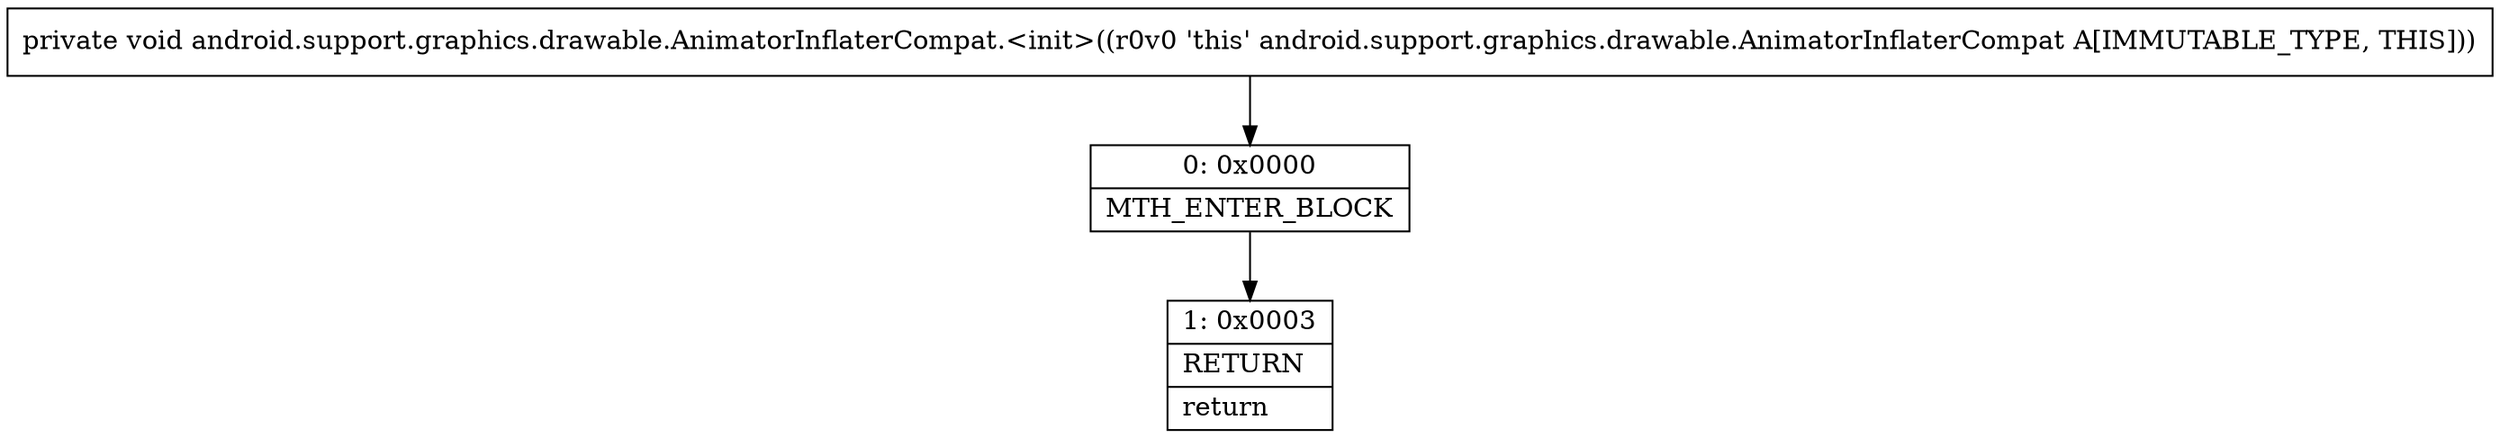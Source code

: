 digraph "CFG forandroid.support.graphics.drawable.AnimatorInflaterCompat.\<init\>()V" {
Node_0 [shape=record,label="{0\:\ 0x0000|MTH_ENTER_BLOCK\l}"];
Node_1 [shape=record,label="{1\:\ 0x0003|RETURN\l|return\l}"];
MethodNode[shape=record,label="{private void android.support.graphics.drawable.AnimatorInflaterCompat.\<init\>((r0v0 'this' android.support.graphics.drawable.AnimatorInflaterCompat A[IMMUTABLE_TYPE, THIS])) }"];
MethodNode -> Node_0;
Node_0 -> Node_1;
}

